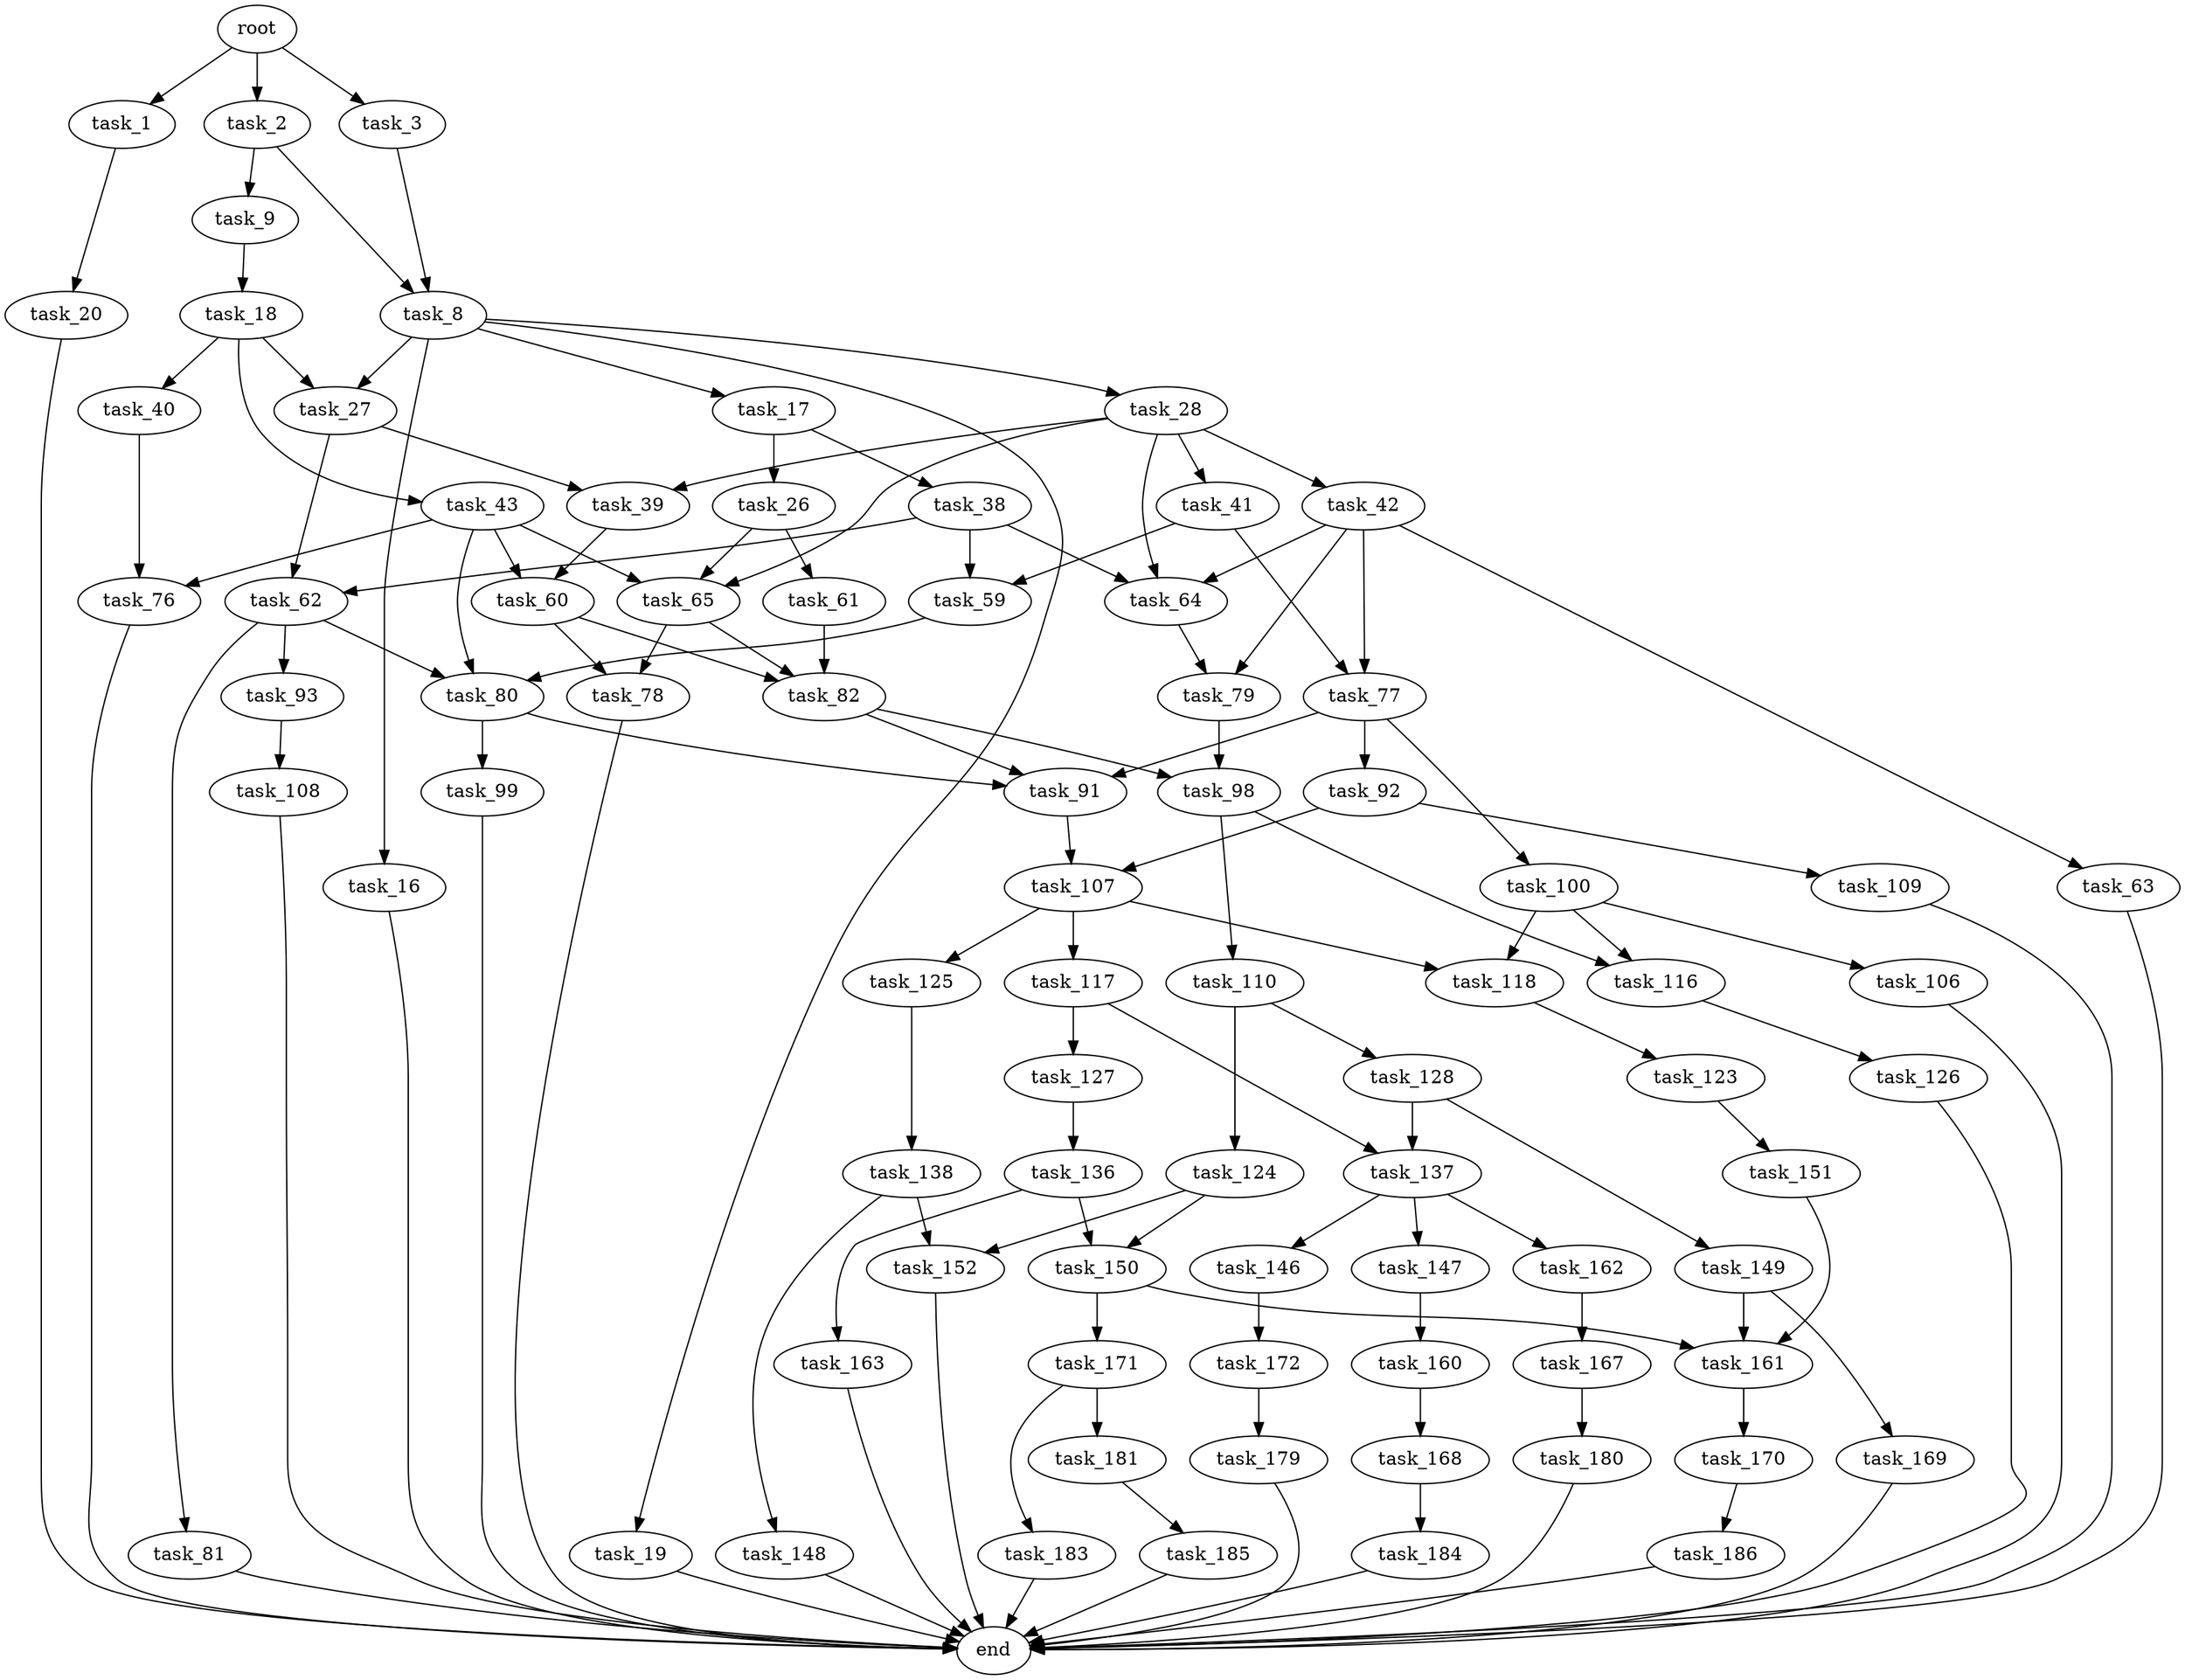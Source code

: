 digraph G {
  root [size="0.000000"];
  task_1 [size="669691002674.000000"];
  task_2 [size="12479524817.000000"];
  task_3 [size="68719476736.000000"];
  task_20 [size="8762237200.000000"];
  task_8 [size="324984540806.000000"];
  task_9 [size="368293445632.000000"];
  task_16 [size="782757789696.000000"];
  task_17 [size="368293445632.000000"];
  task_19 [size="8589934592.000000"];
  task_27 [size="19020664454.000000"];
  task_28 [size="1069399224701.000000"];
  task_18 [size="25622853011.000000"];
  end [size="0.000000"];
  task_26 [size="113497110059.000000"];
  task_38 [size="9855836393.000000"];
  task_40 [size="9747624394.000000"];
  task_43 [size="1127928512.000000"];
  task_61 [size="8589934592.000000"];
  task_65 [size="57432197028.000000"];
  task_39 [size="121393648596.000000"];
  task_62 [size="68719476736.000000"];
  task_41 [size="1780384018.000000"];
  task_42 [size="703454874044.000000"];
  task_64 [size="1073741824000.000000"];
  task_59 [size="7814893823.000000"];
  task_60 [size="368293445632.000000"];
  task_76 [size="14784585398.000000"];
  task_77 [size="39497276304.000000"];
  task_63 [size="33595519897.000000"];
  task_79 [size="46771380142.000000"];
  task_80 [size="231928233984.000000"];
  task_78 [size="368293445632.000000"];
  task_82 [size="9401686138.000000"];
  task_81 [size="38075742278.000000"];
  task_93 [size="439943942029.000000"];
  task_91 [size="840747772972.000000"];
  task_92 [size="134208699180.000000"];
  task_100 [size="728137245.000000"];
  task_98 [size="539266266188.000000"];
  task_99 [size="2008838349.000000"];
  task_107 [size="13401460413.000000"];
  task_109 [size="782757789696.000000"];
  task_108 [size="135812225154.000000"];
  task_110 [size="25261246940.000000"];
  task_116 [size="9206858255.000000"];
  task_106 [size="9904790264.000000"];
  task_118 [size="66058928820.000000"];
  task_117 [size="17625425130.000000"];
  task_125 [size="9693201021.000000"];
  task_124 [size="16667199574.000000"];
  task_128 [size="14311120388.000000"];
  task_126 [size="370482592643.000000"];
  task_127 [size="231928233984.000000"];
  task_137 [size="831691404.000000"];
  task_123 [size="28991029248.000000"];
  task_151 [size="1699730253.000000"];
  task_150 [size="52717221600.000000"];
  task_152 [size="17954682355.000000"];
  task_138 [size="8589934592.000000"];
  task_136 [size="8589934592.000000"];
  task_149 [size="132638100612.000000"];
  task_163 [size="11414532310.000000"];
  task_146 [size="6749124229.000000"];
  task_147 [size="8589934592.000000"];
  task_162 [size="373061467748.000000"];
  task_148 [size="18220801799.000000"];
  task_172 [size="1079882814852.000000"];
  task_160 [size="585598366100.000000"];
  task_161 [size="8589934592.000000"];
  task_169 [size="549755813888.000000"];
  task_171 [size="460832237788.000000"];
  task_168 [size="1073741824000.000000"];
  task_170 [size="231928233984.000000"];
  task_167 [size="139423066212.000000"];
  task_180 [size="134217728000.000000"];
  task_184 [size="387393397997.000000"];
  task_186 [size="4331323775.000000"];
  task_181 [size="782757789696.000000"];
  task_183 [size="13259155302.000000"];
  task_179 [size="442549651061.000000"];
  task_185 [size="28991029248.000000"];

  root -> task_1 [size="1.000000"];
  root -> task_2 [size="1.000000"];
  root -> task_3 [size="1.000000"];
  task_1 -> task_20 [size="411041792.000000"];
  task_2 -> task_8 [size="209715200.000000"];
  task_2 -> task_9 [size="209715200.000000"];
  task_3 -> task_8 [size="134217728.000000"];
  task_20 -> end [size="1.000000"];
  task_8 -> task_16 [size="209715200.000000"];
  task_8 -> task_17 [size="209715200.000000"];
  task_8 -> task_19 [size="209715200.000000"];
  task_8 -> task_27 [size="209715200.000000"];
  task_8 -> task_28 [size="209715200.000000"];
  task_9 -> task_18 [size="411041792.000000"];
  task_16 -> end [size="1.000000"];
  task_17 -> task_26 [size="411041792.000000"];
  task_17 -> task_38 [size="411041792.000000"];
  task_19 -> end [size="1.000000"];
  task_27 -> task_39 [size="301989888.000000"];
  task_27 -> task_62 [size="301989888.000000"];
  task_28 -> task_39 [size="838860800.000000"];
  task_28 -> task_41 [size="838860800.000000"];
  task_28 -> task_42 [size="838860800.000000"];
  task_28 -> task_64 [size="838860800.000000"];
  task_28 -> task_65 [size="838860800.000000"];
  task_18 -> task_27 [size="33554432.000000"];
  task_18 -> task_40 [size="33554432.000000"];
  task_18 -> task_43 [size="33554432.000000"];
  task_26 -> task_61 [size="411041792.000000"];
  task_26 -> task_65 [size="411041792.000000"];
  task_38 -> task_59 [size="209715200.000000"];
  task_38 -> task_62 [size="209715200.000000"];
  task_38 -> task_64 [size="209715200.000000"];
  task_40 -> task_76 [size="209715200.000000"];
  task_43 -> task_60 [size="134217728.000000"];
  task_43 -> task_65 [size="134217728.000000"];
  task_43 -> task_76 [size="134217728.000000"];
  task_43 -> task_80 [size="134217728.000000"];
  task_61 -> task_82 [size="33554432.000000"];
  task_65 -> task_78 [size="134217728.000000"];
  task_65 -> task_82 [size="134217728.000000"];
  task_39 -> task_60 [size="134217728.000000"];
  task_62 -> task_80 [size="134217728.000000"];
  task_62 -> task_81 [size="134217728.000000"];
  task_62 -> task_93 [size="134217728.000000"];
  task_41 -> task_59 [size="33554432.000000"];
  task_41 -> task_77 [size="33554432.000000"];
  task_42 -> task_63 [size="536870912.000000"];
  task_42 -> task_64 [size="536870912.000000"];
  task_42 -> task_77 [size="536870912.000000"];
  task_42 -> task_79 [size="536870912.000000"];
  task_64 -> task_79 [size="838860800.000000"];
  task_59 -> task_80 [size="209715200.000000"];
  task_60 -> task_78 [size="411041792.000000"];
  task_60 -> task_82 [size="411041792.000000"];
  task_76 -> end [size="1.000000"];
  task_77 -> task_91 [size="134217728.000000"];
  task_77 -> task_92 [size="134217728.000000"];
  task_77 -> task_100 [size="134217728.000000"];
  task_63 -> end [size="1.000000"];
  task_79 -> task_98 [size="33554432.000000"];
  task_80 -> task_91 [size="301989888.000000"];
  task_80 -> task_99 [size="301989888.000000"];
  task_78 -> end [size="1.000000"];
  task_82 -> task_91 [size="209715200.000000"];
  task_82 -> task_98 [size="209715200.000000"];
  task_81 -> end [size="1.000000"];
  task_93 -> task_108 [size="411041792.000000"];
  task_91 -> task_107 [size="838860800.000000"];
  task_92 -> task_107 [size="134217728.000000"];
  task_92 -> task_109 [size="134217728.000000"];
  task_100 -> task_106 [size="33554432.000000"];
  task_100 -> task_116 [size="33554432.000000"];
  task_100 -> task_118 [size="33554432.000000"];
  task_98 -> task_110 [size="536870912.000000"];
  task_98 -> task_116 [size="536870912.000000"];
  task_99 -> end [size="1.000000"];
  task_107 -> task_117 [size="209715200.000000"];
  task_107 -> task_118 [size="209715200.000000"];
  task_107 -> task_125 [size="209715200.000000"];
  task_109 -> end [size="1.000000"];
  task_108 -> end [size="1.000000"];
  task_110 -> task_124 [size="33554432.000000"];
  task_110 -> task_128 [size="33554432.000000"];
  task_116 -> task_126 [size="209715200.000000"];
  task_106 -> end [size="1.000000"];
  task_118 -> task_123 [size="134217728.000000"];
  task_117 -> task_127 [size="33554432.000000"];
  task_117 -> task_137 [size="33554432.000000"];
  task_125 -> task_138 [size="301989888.000000"];
  task_124 -> task_150 [size="33554432.000000"];
  task_124 -> task_152 [size="33554432.000000"];
  task_128 -> task_137 [size="838860800.000000"];
  task_128 -> task_149 [size="838860800.000000"];
  task_126 -> end [size="1.000000"];
  task_127 -> task_136 [size="301989888.000000"];
  task_137 -> task_146 [size="33554432.000000"];
  task_137 -> task_147 [size="33554432.000000"];
  task_137 -> task_162 [size="33554432.000000"];
  task_123 -> task_151 [size="75497472.000000"];
  task_151 -> task_161 [size="75497472.000000"];
  task_150 -> task_161 [size="838860800.000000"];
  task_150 -> task_171 [size="838860800.000000"];
  task_152 -> end [size="1.000000"];
  task_138 -> task_148 [size="33554432.000000"];
  task_138 -> task_152 [size="33554432.000000"];
  task_136 -> task_150 [size="33554432.000000"];
  task_136 -> task_163 [size="33554432.000000"];
  task_149 -> task_161 [size="134217728.000000"];
  task_149 -> task_169 [size="134217728.000000"];
  task_163 -> end [size="1.000000"];
  task_146 -> task_172 [size="209715200.000000"];
  task_147 -> task_160 [size="33554432.000000"];
  task_162 -> task_167 [size="301989888.000000"];
  task_148 -> end [size="1.000000"];
  task_172 -> task_179 [size="679477248.000000"];
  task_160 -> task_168 [size="411041792.000000"];
  task_161 -> task_170 [size="33554432.000000"];
  task_169 -> end [size="1.000000"];
  task_171 -> task_181 [size="536870912.000000"];
  task_171 -> task_183 [size="536870912.000000"];
  task_168 -> task_184 [size="838860800.000000"];
  task_170 -> task_186 [size="301989888.000000"];
  task_167 -> task_180 [size="134217728.000000"];
  task_180 -> end [size="1.000000"];
  task_184 -> end [size="1.000000"];
  task_186 -> end [size="1.000000"];
  task_181 -> task_185 [size="679477248.000000"];
  task_183 -> end [size="1.000000"];
  task_179 -> end [size="1.000000"];
  task_185 -> end [size="1.000000"];
}

